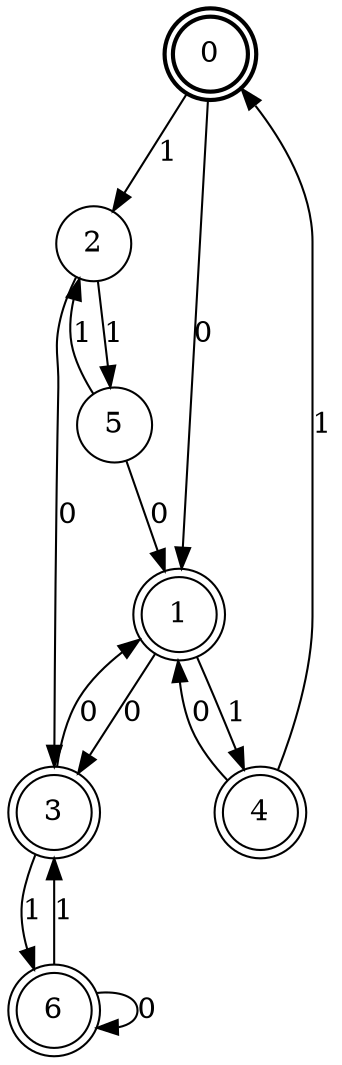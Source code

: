 digraph Automat {
    node [shape = circle];
    0 [style = "bold"];
    0 [peripheries=2]
    0 -> 1 [label = "0"];
    0 -> 2 [label = "1"];
    1 [peripheries=2]
    1 -> 3 [label = "0"];
    1 -> 4 [label = "1"];
    2 -> 3 [label = "0"];
    2 -> 5 [label = "1"];
    3 [peripheries=2]
    3 -> 1 [label = "0"];
    3 -> 6 [label = "1"];
    4 [peripheries=2]
    4 -> 1 [label = "0"];
    4 -> 0 [label = "1"];
    5 -> 1 [label = "0"];
    5 -> 2 [label = "1"];
    6 [peripheries=2]
    6 -> 6 [label = "0"];
    6 -> 3 [label = "1"];
}
